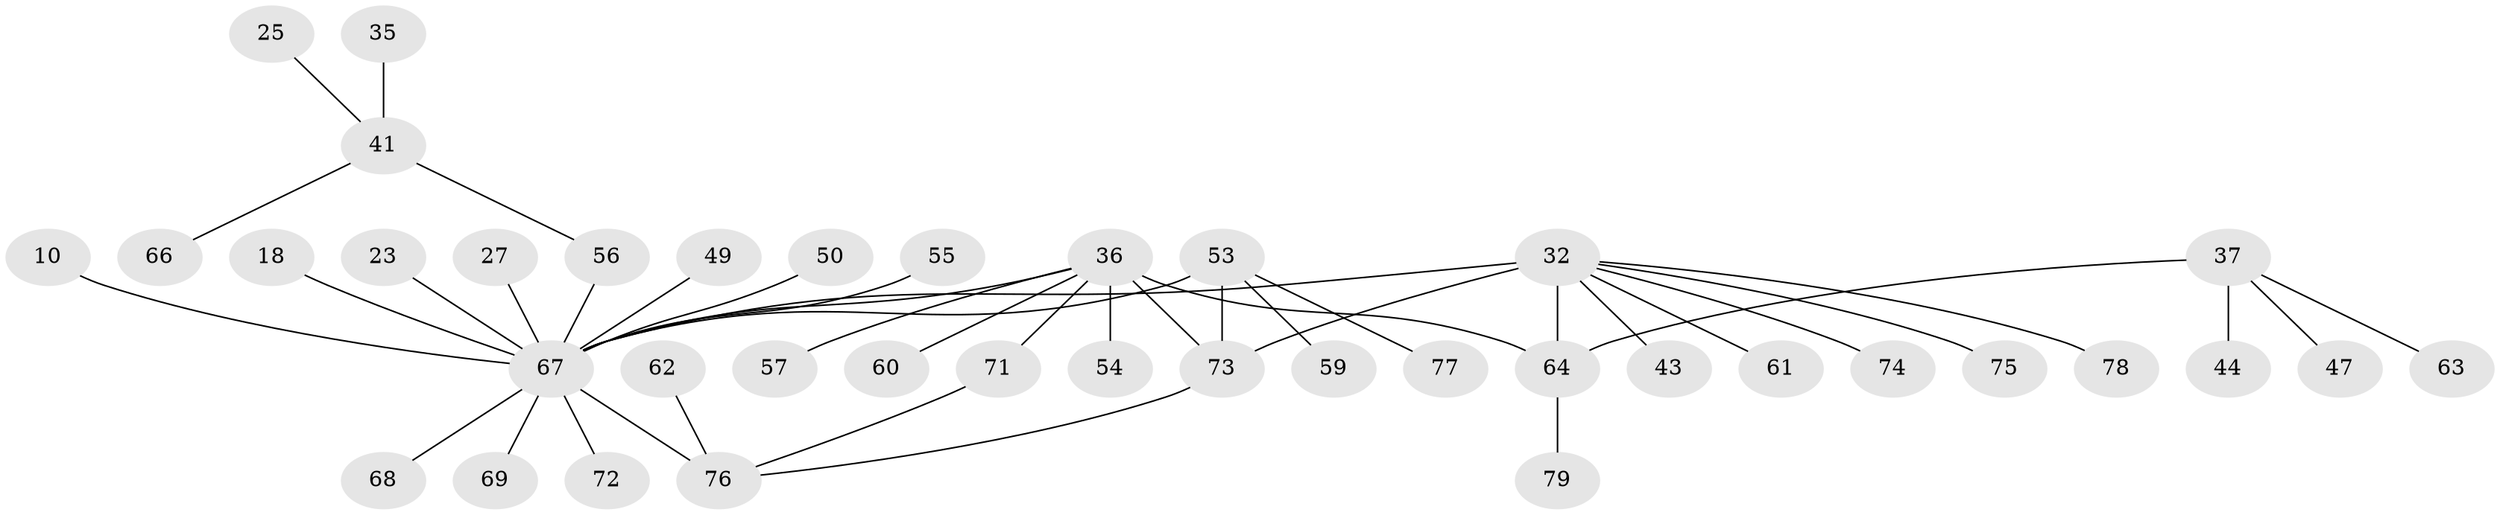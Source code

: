 // original degree distribution, {2: 0.22784810126582278, 21: 0.012658227848101266, 3: 0.0759493670886076, 1: 0.5189873417721519, 10: 0.012658227848101266, 6: 0.0379746835443038, 4: 0.06329113924050633, 5: 0.05063291139240506}
// Generated by graph-tools (version 1.1) at 2025/50/03/04/25 21:50:39]
// undirected, 39 vertices, 43 edges
graph export_dot {
graph [start="1"]
  node [color=gray90,style=filled];
  10;
  18;
  23;
  25;
  27;
  32 [super="+28+12"];
  35 [super="+29"];
  36 [super="+6"];
  37 [super="+33"];
  41 [super="+15"];
  43 [super="+20+21"];
  44;
  47;
  49;
  50 [super="+40"];
  53 [super="+3+17"];
  54 [super="+42"];
  55;
  56 [super="+4"];
  57 [super="+13"];
  59;
  60;
  61 [super="+31"];
  62;
  63;
  64 [super="+58+52"];
  66;
  67 [super="+24+2+5"];
  68;
  69;
  71 [super="+70"];
  72;
  73 [super="+65"];
  74 [super="+48"];
  75;
  76 [super="+26+46"];
  77;
  78;
  79;
  10 -- 67;
  18 -- 67;
  23 -- 67;
  25 -- 41;
  27 -- 67;
  32 -- 78;
  32 -- 75;
  32 -- 64 [weight=2];
  32 -- 43;
  32 -- 61;
  32 -- 74;
  32 -- 73;
  32 -- 67 [weight=3];
  35 -- 41 [weight=2];
  36 -- 64 [weight=2];
  36 -- 67;
  36 -- 71;
  36 -- 73 [weight=2];
  36 -- 54;
  36 -- 57;
  36 -- 60;
  37 -- 44;
  37 -- 47;
  37 -- 63;
  37 -- 64 [weight=2];
  41 -- 66;
  41 -- 56;
  49 -- 67;
  50 -- 67;
  53 -- 59;
  53 -- 77;
  53 -- 73;
  53 -- 67 [weight=2];
  55 -- 67;
  56 -- 67;
  62 -- 76;
  64 -- 79;
  67 -- 68;
  67 -- 69;
  67 -- 72;
  67 -- 76 [weight=2];
  71 -- 76;
  73 -- 76;
}
